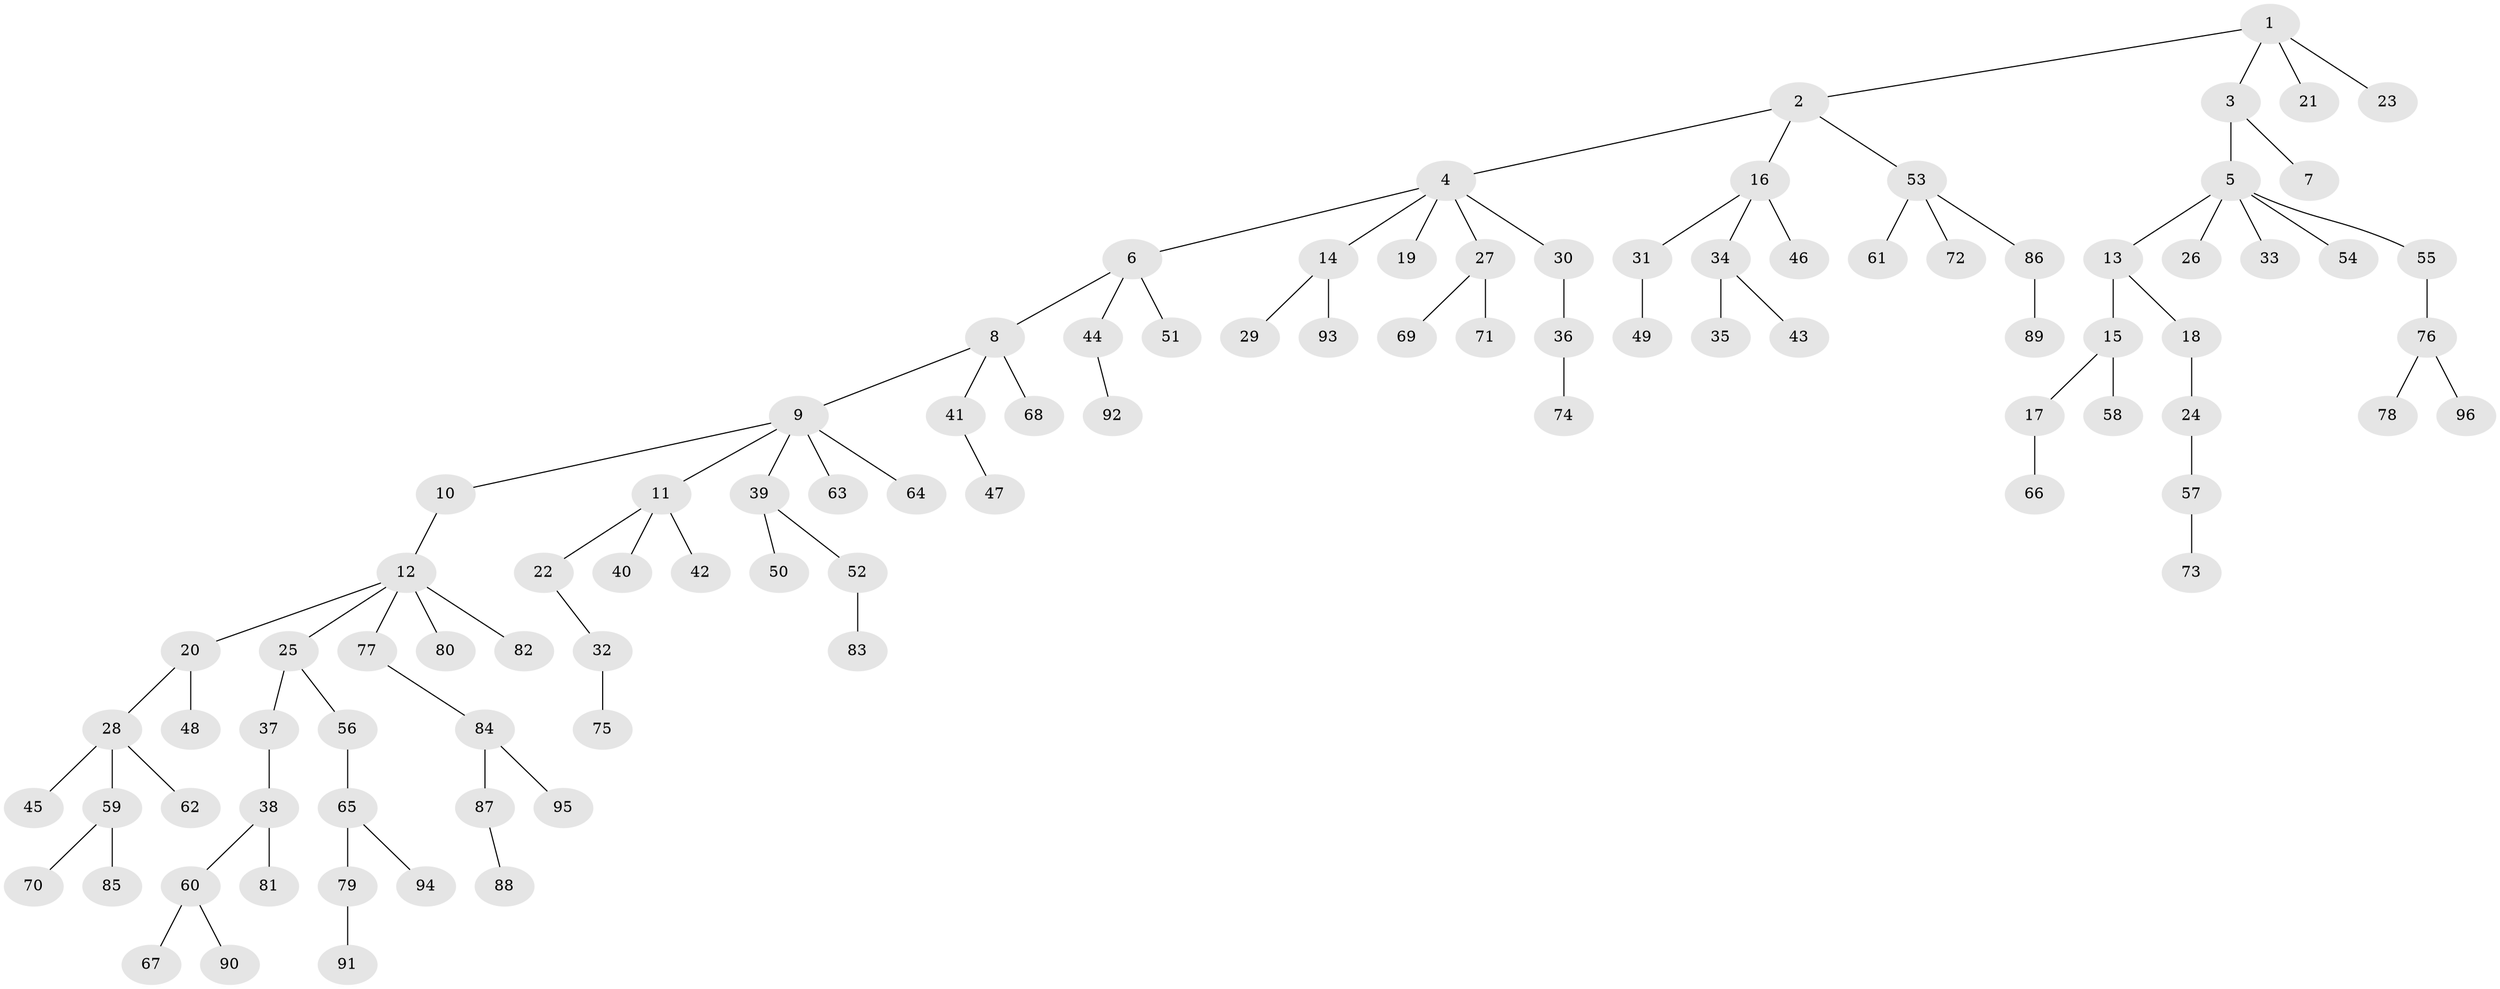 // coarse degree distribution, {6: 0.05263157894736842, 3: 0.10526315789473684, 5: 0.07894736842105263, 1: 0.6052631578947368, 2: 0.15789473684210525}
// Generated by graph-tools (version 1.1) at 2025/19/03/04/25 18:19:06]
// undirected, 96 vertices, 95 edges
graph export_dot {
graph [start="1"]
  node [color=gray90,style=filled];
  1;
  2;
  3;
  4;
  5;
  6;
  7;
  8;
  9;
  10;
  11;
  12;
  13;
  14;
  15;
  16;
  17;
  18;
  19;
  20;
  21;
  22;
  23;
  24;
  25;
  26;
  27;
  28;
  29;
  30;
  31;
  32;
  33;
  34;
  35;
  36;
  37;
  38;
  39;
  40;
  41;
  42;
  43;
  44;
  45;
  46;
  47;
  48;
  49;
  50;
  51;
  52;
  53;
  54;
  55;
  56;
  57;
  58;
  59;
  60;
  61;
  62;
  63;
  64;
  65;
  66;
  67;
  68;
  69;
  70;
  71;
  72;
  73;
  74;
  75;
  76;
  77;
  78;
  79;
  80;
  81;
  82;
  83;
  84;
  85;
  86;
  87;
  88;
  89;
  90;
  91;
  92;
  93;
  94;
  95;
  96;
  1 -- 2;
  1 -- 3;
  1 -- 21;
  1 -- 23;
  2 -- 4;
  2 -- 16;
  2 -- 53;
  3 -- 5;
  3 -- 7;
  4 -- 6;
  4 -- 14;
  4 -- 19;
  4 -- 27;
  4 -- 30;
  5 -- 13;
  5 -- 26;
  5 -- 33;
  5 -- 54;
  5 -- 55;
  6 -- 8;
  6 -- 44;
  6 -- 51;
  8 -- 9;
  8 -- 41;
  8 -- 68;
  9 -- 10;
  9 -- 11;
  9 -- 39;
  9 -- 63;
  9 -- 64;
  10 -- 12;
  11 -- 22;
  11 -- 40;
  11 -- 42;
  12 -- 20;
  12 -- 25;
  12 -- 77;
  12 -- 80;
  12 -- 82;
  13 -- 15;
  13 -- 18;
  14 -- 29;
  14 -- 93;
  15 -- 17;
  15 -- 58;
  16 -- 31;
  16 -- 34;
  16 -- 46;
  17 -- 66;
  18 -- 24;
  20 -- 28;
  20 -- 48;
  22 -- 32;
  24 -- 57;
  25 -- 37;
  25 -- 56;
  27 -- 69;
  27 -- 71;
  28 -- 45;
  28 -- 59;
  28 -- 62;
  30 -- 36;
  31 -- 49;
  32 -- 75;
  34 -- 35;
  34 -- 43;
  36 -- 74;
  37 -- 38;
  38 -- 60;
  38 -- 81;
  39 -- 50;
  39 -- 52;
  41 -- 47;
  44 -- 92;
  52 -- 83;
  53 -- 61;
  53 -- 72;
  53 -- 86;
  55 -- 76;
  56 -- 65;
  57 -- 73;
  59 -- 70;
  59 -- 85;
  60 -- 67;
  60 -- 90;
  65 -- 79;
  65 -- 94;
  76 -- 78;
  76 -- 96;
  77 -- 84;
  79 -- 91;
  84 -- 87;
  84 -- 95;
  86 -- 89;
  87 -- 88;
}
